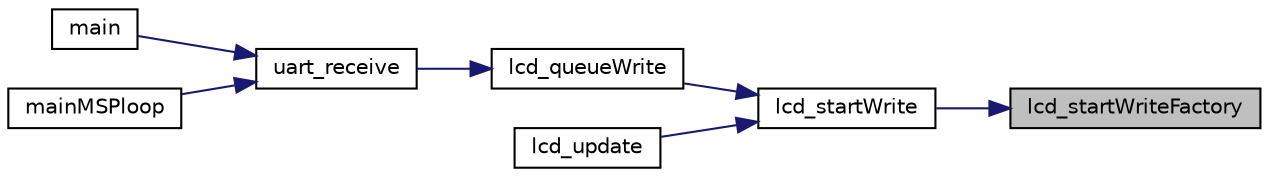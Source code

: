 digraph "lcd_startWriteFactory"
{
 // LATEX_PDF_SIZE
  edge [fontname="Helvetica",fontsize="10",labelfontname="Helvetica",labelfontsize="10"];
  node [fontname="Helvetica",fontsize="10",shape=record];
  rankdir="RL";
  Node1 [label="lcd_startWriteFactory",height=0.2,width=0.4,color="black", fillcolor="grey75", style="filled", fontcolor="black",tooltip=" "];
  Node1 -> Node2 [dir="back",color="midnightblue",fontsize="10",style="solid"];
  Node2 [label="lcd_startWrite",height=0.2,width=0.4,color="black", fillcolor="white", style="filled",URL="$lcd_8h.html#a3fb3d169d720f18eef400e4544aca90d",tooltip=" "];
  Node2 -> Node3 [dir="back",color="midnightblue",fontsize="10",style="solid"];
  Node3 [label="lcd_queueWrite",height=0.2,width=0.4,color="black", fillcolor="white", style="filled",URL="$lcd_8h.html#aad0ce170782fdfb3358befc08da9d42c",tooltip=" "];
  Node3 -> Node4 [dir="back",color="midnightblue",fontsize="10",style="solid"];
  Node4 [label="uart_receive",height=0.2,width=0.4,color="black", fillcolor="white", style="filled",URL="$usci_8h.html#a64bd3fadf45c225d0190b6718ef2573d",tooltip=" "];
  Node4 -> Node5 [dir="back",color="midnightblue",fontsize="10",style="solid"];
  Node5 [label="main",height=0.2,width=0.4,color="black", fillcolor="white", style="filled",URL="$main_8c.html#a840291bc02cba5474a4cb46a9b9566fe",tooltip=" "];
  Node4 -> Node6 [dir="back",color="midnightblue",fontsize="10",style="solid"];
  Node6 [label="mainMSPloop",height=0.2,width=0.4,color="black", fillcolor="white", style="filled",URL="$main_m_s_p_8h.html#a6f9ad05474f475b7d9f0827da5484fd0",tooltip=" "];
  Node2 -> Node7 [dir="back",color="midnightblue",fontsize="10",style="solid"];
  Node7 [label="lcd_update",height=0.2,width=0.4,color="black", fillcolor="white", style="filled",URL="$lcd_8h.html#adf0a5938f7bf89fe5cec5d7275a73d1e",tooltip=" "];
}
